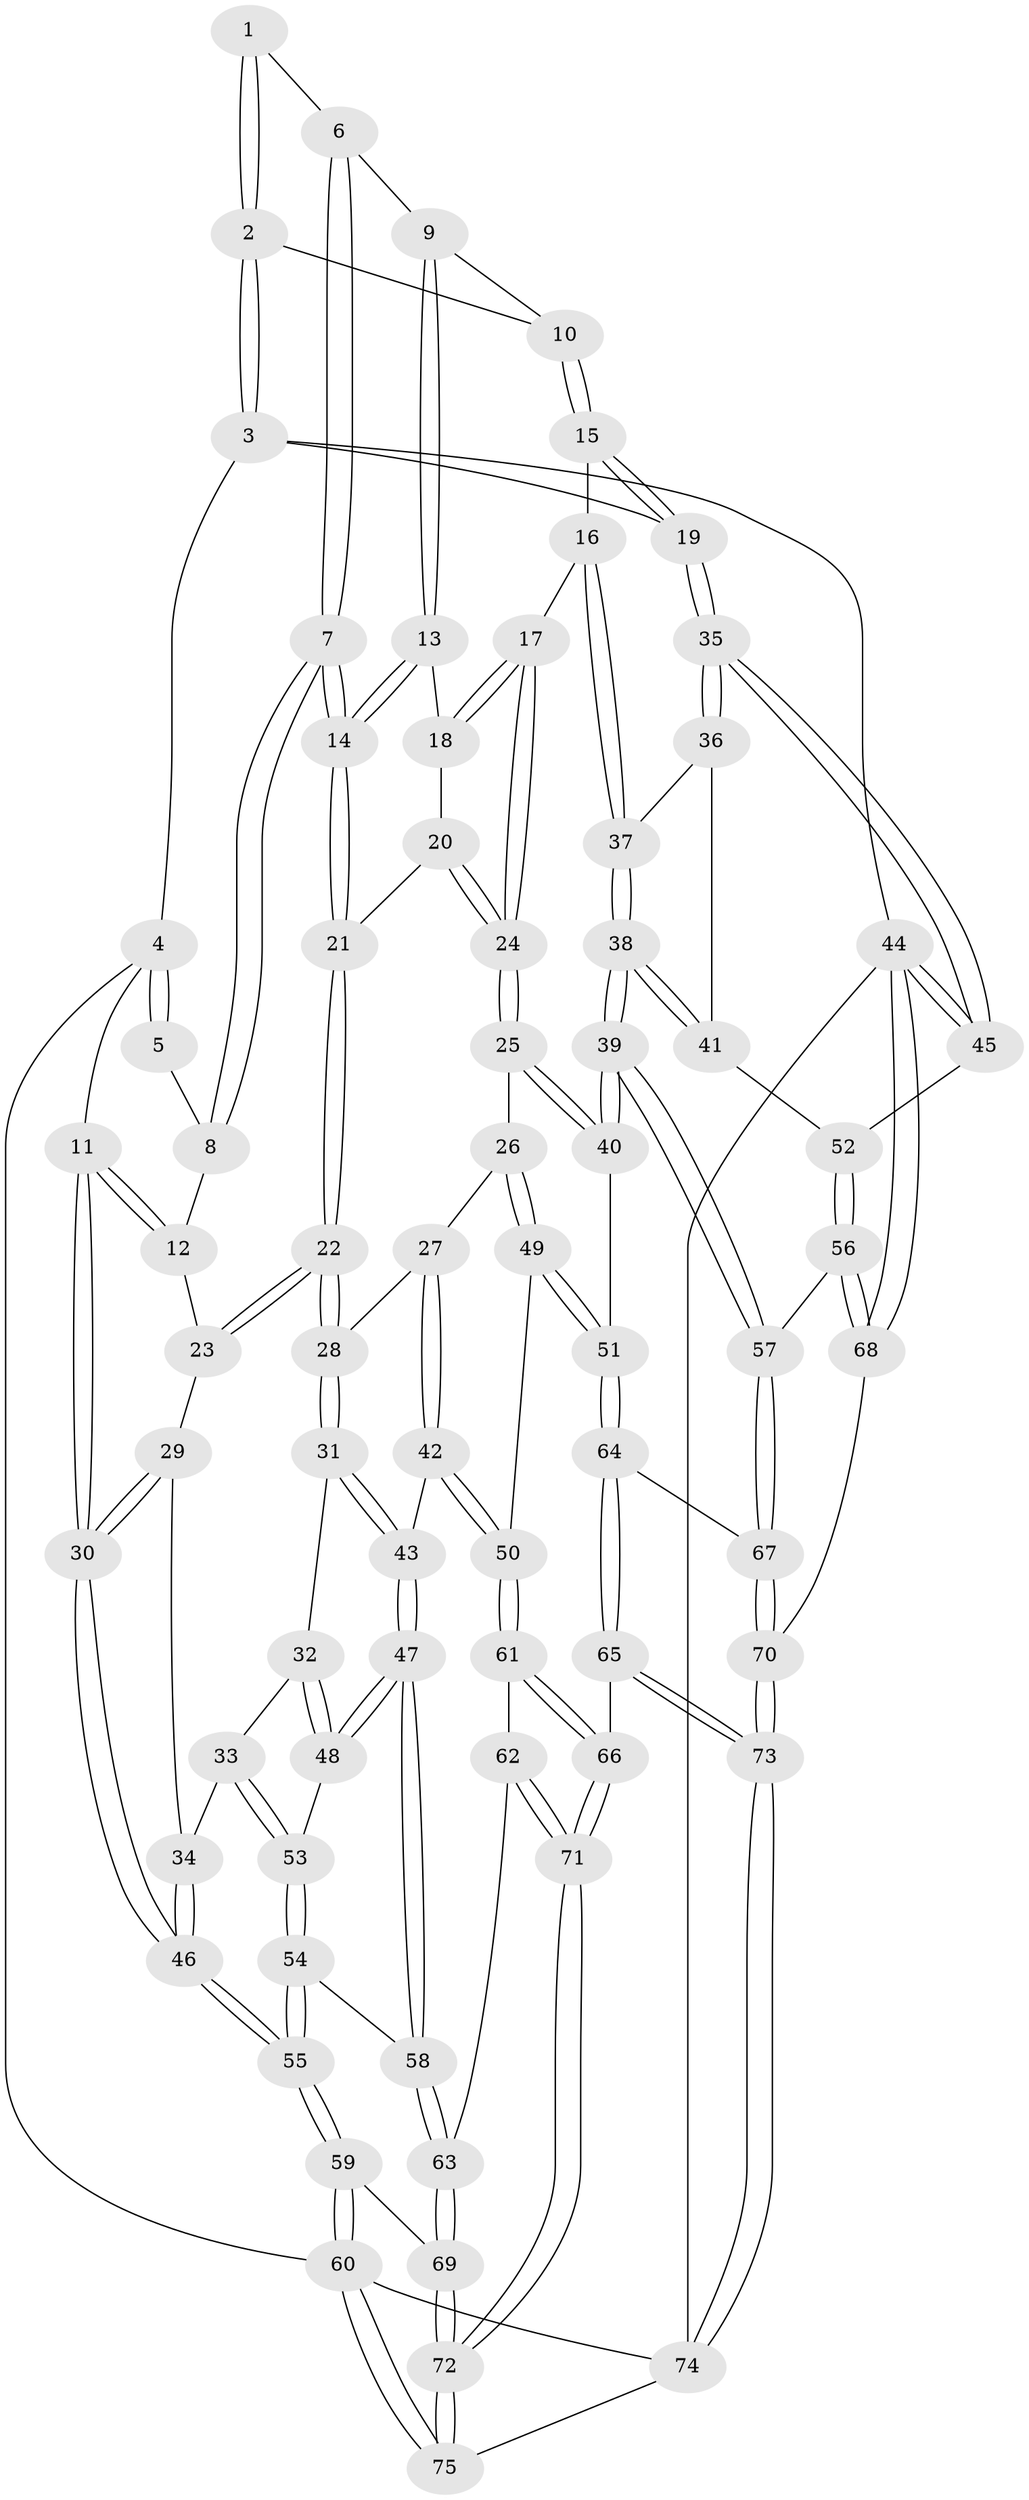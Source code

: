 // Generated by graph-tools (version 1.1) at 2025/51/03/09/25 03:51:00]
// undirected, 75 vertices, 184 edges
graph export_dot {
graph [start="1"]
  node [color=gray90,style=filled];
  1 [pos="+0.3100152306711503+0"];
  2 [pos="+0.760071588831386+0"];
  3 [pos="+1+0"];
  4 [pos="+0+0"];
  5 [pos="+0.1452098509074517+0"];
  6 [pos="+0.31347015673854267+0"];
  7 [pos="+0.32403310330747354+0.12188967831218278"];
  8 [pos="+0.13912979948476412+0.10756724544658519"];
  9 [pos="+0.526800841416576+0.10038868999063395"];
  10 [pos="+0.6889418835195372+0"];
  11 [pos="+0+0"];
  12 [pos="+0.04846553557275773+0.15128251383552382"];
  13 [pos="+0.4973744400507499+0.12891502536861302"];
  14 [pos="+0.3278474831235002+0.13113890589630844"];
  15 [pos="+0.6895668576327372+0.19154471541431017"];
  16 [pos="+0.6635750228798349+0.3131024823205335"];
  17 [pos="+0.6230347451833977+0.32201675405207275"];
  18 [pos="+0.5157991567438581+0.16427528700698454"];
  19 [pos="+1+0.14418023274272188"];
  20 [pos="+0.4460524103349482+0.27379287251416484"];
  21 [pos="+0.3128564121226419+0.22231010956495445"];
  22 [pos="+0.2486133302631427+0.3248060288710711"];
  23 [pos="+0.15722399052961833+0.32165972939715165"];
  24 [pos="+0.582883632830002+0.3484547830710719"];
  25 [pos="+0.5622172748273884+0.37933171115079173"];
  26 [pos="+0.46536461156894254+0.4500210908466566"];
  27 [pos="+0.29287312515568686+0.4007684235531386"];
  28 [pos="+0.2866724531032925+0.39771299639006524"];
  29 [pos="+0.10723517613781394+0.35395030674644606"];
  30 [pos="+0+0.43388692709234283"];
  31 [pos="+0.26006771993074035+0.4592163735795658"];
  32 [pos="+0.24749133186153358+0.47640160428120254"];
  33 [pos="+0.1359756830207837+0.5353315011358407"];
  34 [pos="+0.10970946092235123+0.5094601252206917"];
  35 [pos="+1+0.1948405262062609"];
  36 [pos="+1+0.2904909852172205"];
  37 [pos="+0.7331362523582751+0.34824074809257255"];
  38 [pos="+0.764202023241529+0.5351423643051866"];
  39 [pos="+0.7320840879248479+0.6164673869976035"];
  40 [pos="+0.6410234518965362+0.5800968112643663"];
  41 [pos="+0.9007048547934028+0.5049708586116309"];
  42 [pos="+0.3693504949491314+0.5992809956739705"];
  43 [pos="+0.30744032315114705+0.5803390859945493"];
  44 [pos="+1+0.8265568441148857"];
  45 [pos="+1+0.5051940214020763"];
  46 [pos="+0+0.5608801229166313"];
  47 [pos="+0.2427852930910218+0.6147244596039638"];
  48 [pos="+0.23219848668884321+0.5813733806672443"];
  49 [pos="+0.4713687900220326+0.593523853648402"];
  50 [pos="+0.39512330071244073+0.620785543900341"];
  51 [pos="+0.486907500233207+0.6045524275083042"];
  52 [pos="+0.9334702148079608+0.560459864533228"];
  53 [pos="+0.13551737009761003+0.5658640999028394"];
  54 [pos="+0.1151688975753876+0.6196777227517984"];
  55 [pos="+0+0.6987426127969834"];
  56 [pos="+0.9163311915808966+0.7092161303009531"];
  57 [pos="+0.7475243172736865+0.6681785587703153"];
  58 [pos="+0.22737584183365658+0.7065350614776373"];
  59 [pos="+0+0.8613838846478267"];
  60 [pos="+0+1"];
  61 [pos="+0.31464081875161154+0.7369356750993821"];
  62 [pos="+0.299813320298456+0.7424447932090382"];
  63 [pos="+0.23655109883670258+0.7279338115631571"];
  64 [pos="+0.5524272544254817+0.8170429489056223"];
  65 [pos="+0.5475517204536249+0.8220290571748334"];
  66 [pos="+0.5450822815835058+0.8231699992820565"];
  67 [pos="+0.6715029692546681+0.7828337190985628"];
  68 [pos="+1+0.799861588859171"];
  69 [pos="+0.15683293627929015+0.7945150507033059"];
  70 [pos="+0.8046265030261757+0.9515132680115514"];
  71 [pos="+0.34630878827758943+1"];
  72 [pos="+0.3094811008492871+1"];
  73 [pos="+0.7421073577455921+1"];
  74 [pos="+0.7401740582171124+1"];
  75 [pos="+0.30742247097682507+1"];
  1 -- 2;
  1 -- 2;
  1 -- 6;
  2 -- 3;
  2 -- 3;
  2 -- 10;
  3 -- 4;
  3 -- 19;
  3 -- 44;
  4 -- 5;
  4 -- 5;
  4 -- 11;
  4 -- 60;
  5 -- 8;
  6 -- 7;
  6 -- 7;
  6 -- 9;
  7 -- 8;
  7 -- 8;
  7 -- 14;
  7 -- 14;
  8 -- 12;
  9 -- 10;
  9 -- 13;
  9 -- 13;
  10 -- 15;
  10 -- 15;
  11 -- 12;
  11 -- 12;
  11 -- 30;
  11 -- 30;
  12 -- 23;
  13 -- 14;
  13 -- 14;
  13 -- 18;
  14 -- 21;
  14 -- 21;
  15 -- 16;
  15 -- 19;
  15 -- 19;
  16 -- 17;
  16 -- 37;
  16 -- 37;
  17 -- 18;
  17 -- 18;
  17 -- 24;
  17 -- 24;
  18 -- 20;
  19 -- 35;
  19 -- 35;
  20 -- 21;
  20 -- 24;
  20 -- 24;
  21 -- 22;
  21 -- 22;
  22 -- 23;
  22 -- 23;
  22 -- 28;
  22 -- 28;
  23 -- 29;
  24 -- 25;
  24 -- 25;
  25 -- 26;
  25 -- 40;
  25 -- 40;
  26 -- 27;
  26 -- 49;
  26 -- 49;
  27 -- 28;
  27 -- 42;
  27 -- 42;
  28 -- 31;
  28 -- 31;
  29 -- 30;
  29 -- 30;
  29 -- 34;
  30 -- 46;
  30 -- 46;
  31 -- 32;
  31 -- 43;
  31 -- 43;
  32 -- 33;
  32 -- 48;
  32 -- 48;
  33 -- 34;
  33 -- 53;
  33 -- 53;
  34 -- 46;
  34 -- 46;
  35 -- 36;
  35 -- 36;
  35 -- 45;
  35 -- 45;
  36 -- 37;
  36 -- 41;
  37 -- 38;
  37 -- 38;
  38 -- 39;
  38 -- 39;
  38 -- 41;
  38 -- 41;
  39 -- 40;
  39 -- 40;
  39 -- 57;
  39 -- 57;
  40 -- 51;
  41 -- 52;
  42 -- 43;
  42 -- 50;
  42 -- 50;
  43 -- 47;
  43 -- 47;
  44 -- 45;
  44 -- 45;
  44 -- 68;
  44 -- 68;
  44 -- 74;
  45 -- 52;
  46 -- 55;
  46 -- 55;
  47 -- 48;
  47 -- 48;
  47 -- 58;
  47 -- 58;
  48 -- 53;
  49 -- 50;
  49 -- 51;
  49 -- 51;
  50 -- 61;
  50 -- 61;
  51 -- 64;
  51 -- 64;
  52 -- 56;
  52 -- 56;
  53 -- 54;
  53 -- 54;
  54 -- 55;
  54 -- 55;
  54 -- 58;
  55 -- 59;
  55 -- 59;
  56 -- 57;
  56 -- 68;
  56 -- 68;
  57 -- 67;
  57 -- 67;
  58 -- 63;
  58 -- 63;
  59 -- 60;
  59 -- 60;
  59 -- 69;
  60 -- 75;
  60 -- 75;
  60 -- 74;
  61 -- 62;
  61 -- 66;
  61 -- 66;
  62 -- 63;
  62 -- 71;
  62 -- 71;
  63 -- 69;
  63 -- 69;
  64 -- 65;
  64 -- 65;
  64 -- 67;
  65 -- 66;
  65 -- 73;
  65 -- 73;
  66 -- 71;
  66 -- 71;
  67 -- 70;
  67 -- 70;
  68 -- 70;
  69 -- 72;
  69 -- 72;
  70 -- 73;
  70 -- 73;
  71 -- 72;
  71 -- 72;
  72 -- 75;
  72 -- 75;
  73 -- 74;
  73 -- 74;
  74 -- 75;
}
